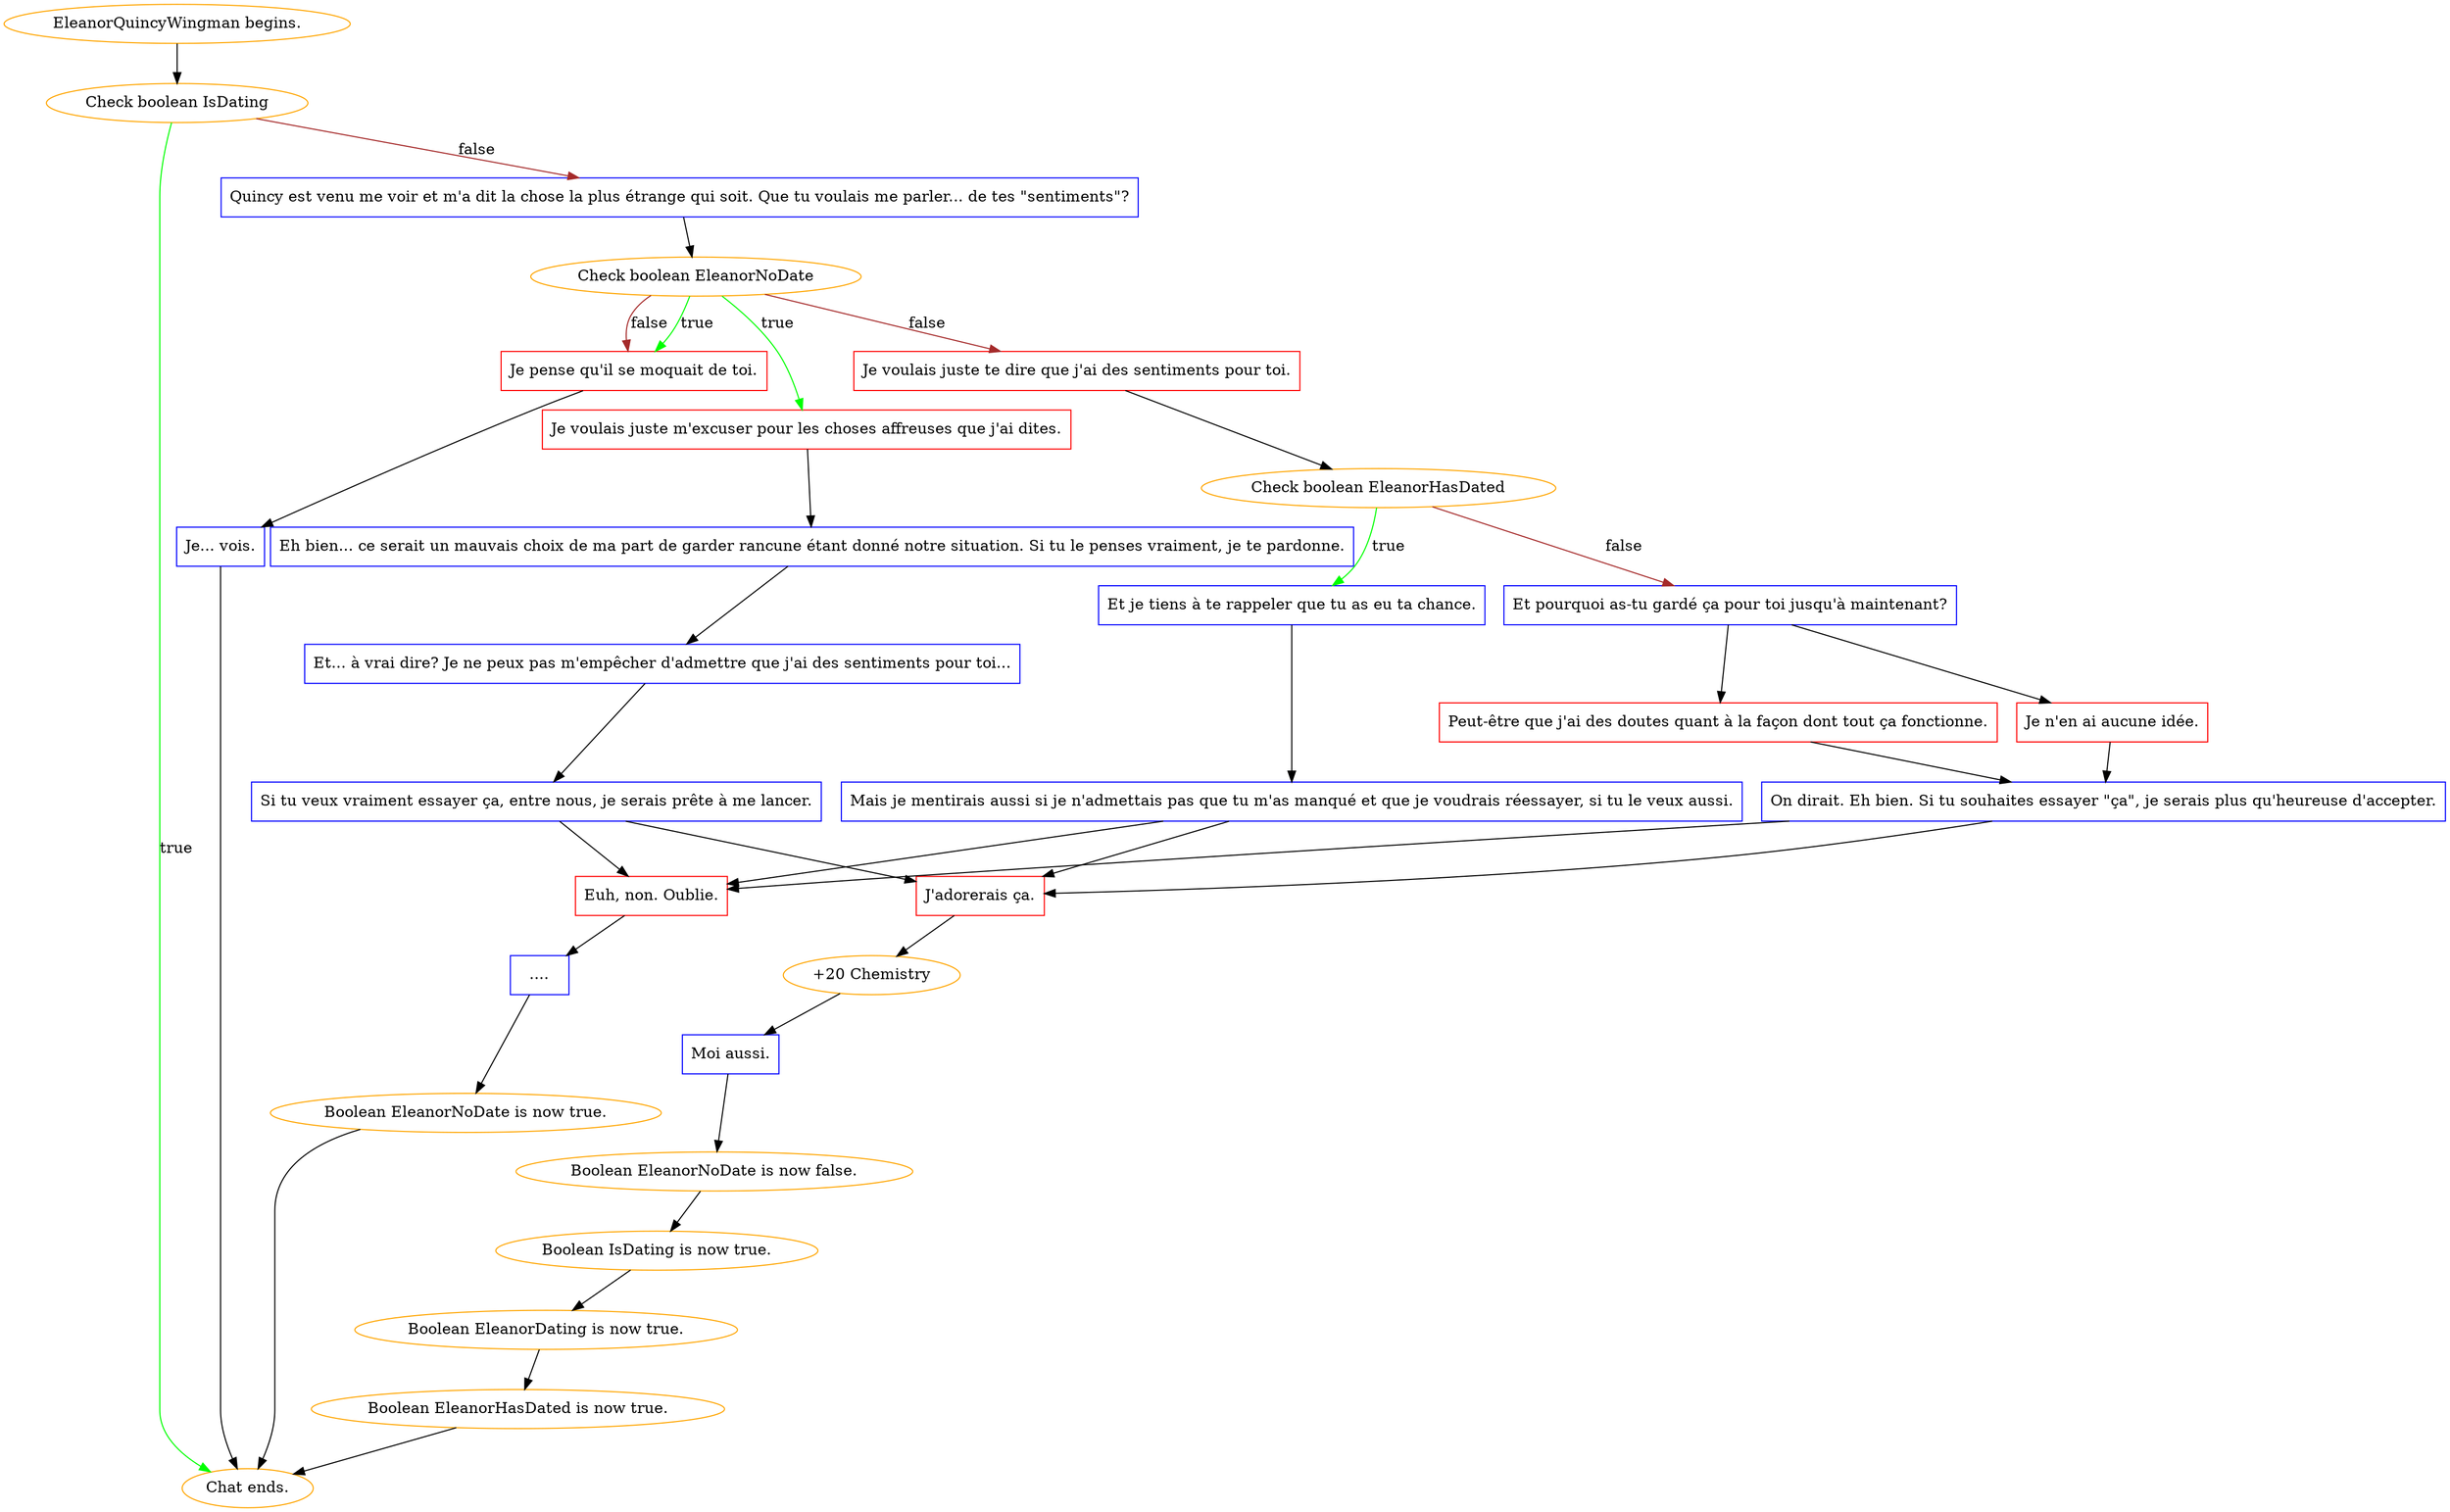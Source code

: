 digraph {
	"EleanorQuincyWingman begins." [color=orange];
		"EleanorQuincyWingman begins." -> j2949801986;
	j2949801986 [label="Check boolean IsDating",color=orange];
		j2949801986 -> "Chat ends." [label=true,color=green];
		j2949801986 -> j2809777506 [label=false,color=brown];
	"Chat ends." [color=orange];
	j2809777506 [label="Quincy est venu me voir et m'a dit la chose la plus étrange qui soit. Que tu voulais me parler... de tes \"sentiments\"?",shape=box,color=blue];
		j2809777506 -> j806134085;
	j806134085 [label="Check boolean EleanorNoDate",color=orange];
		j806134085 -> j2831789125 [label=true,color=green];
		j806134085 -> j3994793313 [label=true,color=green];
		j806134085 -> j2649549369 [label=false,color=brown];
		j806134085 -> j3994793313 [label=false,color=brown];
	j2831789125 [label="Je voulais juste m'excuser pour les choses affreuses que j'ai dites.",shape=box,color=red];
		j2831789125 -> j4950533;
	j3994793313 [label="Je pense qu'il se moquait de toi.",shape=box,color=red];
		j3994793313 -> j3362805170;
	j2649549369 [label="Je voulais juste te dire que j'ai des sentiments pour toi.",shape=box,color=red];
		j2649549369 -> j1281792529;
	j4950533 [label="Eh bien... ce serait un mauvais choix de ma part de garder rancune étant donné notre situation. Si tu le penses vraiment, je te pardonne.",shape=box,color=blue];
		j4950533 -> j674099317;
	j3362805170 [label="Je... vois.",shape=box,color=blue];
		j3362805170 -> "Chat ends.";
	j1281792529 [label="Check boolean EleanorHasDated",color=orange];
		j1281792529 -> j1228451104 [label=true,color=green];
		j1281792529 -> j1769080101 [label=false,color=brown];
	j674099317 [label="Et... à vrai dire? Je ne peux pas m'empêcher d'admettre que j'ai des sentiments pour toi...",shape=box,color=blue];
		j674099317 -> j1352044132;
	j1228451104 [label="Et je tiens à te rappeler que tu as eu ta chance.",shape=box,color=blue];
		j1228451104 -> j2240257920;
	j1769080101 [label="Et pourquoi as-tu gardé ça pour toi jusqu'à maintenant?",shape=box,color=blue];
		j1769080101 -> j112185764;
		j1769080101 -> j1136245502;
	j1352044132 [label="Si tu veux vraiment essayer ça, entre nous, je serais prête à me lancer.",shape=box,color=blue];
		j1352044132 -> j3941324359;
		j1352044132 -> j3298319151;
	j2240257920 [label="Mais je mentirais aussi si je n'admettais pas que tu m'as manqué et que je voudrais réessayer, si tu le veux aussi.",shape=box,color=blue];
		j2240257920 -> j3941324359;
		j2240257920 -> j3298319151;
	j112185764 [label="Je n'en ai aucune idée.",shape=box,color=red];
		j112185764 -> j743143799;
	j1136245502 [label="Peut-être que j'ai des doutes quant à la façon dont tout ça fonctionne.",shape=box,color=red];
		j1136245502 -> j743143799;
	j3941324359 [label="J'adorerais ça.",shape=box,color=red];
		j3941324359 -> j2760306944;
	j3298319151 [label="Euh, non. Oublie.",shape=box,color=red];
		j3298319151 -> j2751722617;
	j743143799 [label="On dirait. Eh bien. Si tu souhaites essayer \"ça\", je serais plus qu'heureuse d'accepter.",shape=box,color=blue];
		j743143799 -> j3941324359;
		j743143799 -> j3298319151;
	j2760306944 [label="+20 Chemistry",color=orange];
		j2760306944 -> j96574308;
	j2751722617 [label="....",shape=box,color=blue];
		j2751722617 -> j2728200779;
	j96574308 [label="Moi aussi.",shape=box,color=blue];
		j96574308 -> j665143278;
	j2728200779 [label="Boolean EleanorNoDate is now true.",color=orange];
		j2728200779 -> "Chat ends.";
	j665143278 [label="Boolean EleanorNoDate is now false.",color=orange];
		j665143278 -> j3088195508;
	j3088195508 [label="Boolean IsDating is now true.",color=orange];
		j3088195508 -> j576266418;
	j576266418 [label="Boolean EleanorDating is now true.",color=orange];
		j576266418 -> j3035403554;
	j3035403554 [label="Boolean EleanorHasDated is now true.",color=orange];
		j3035403554 -> "Chat ends.";
}